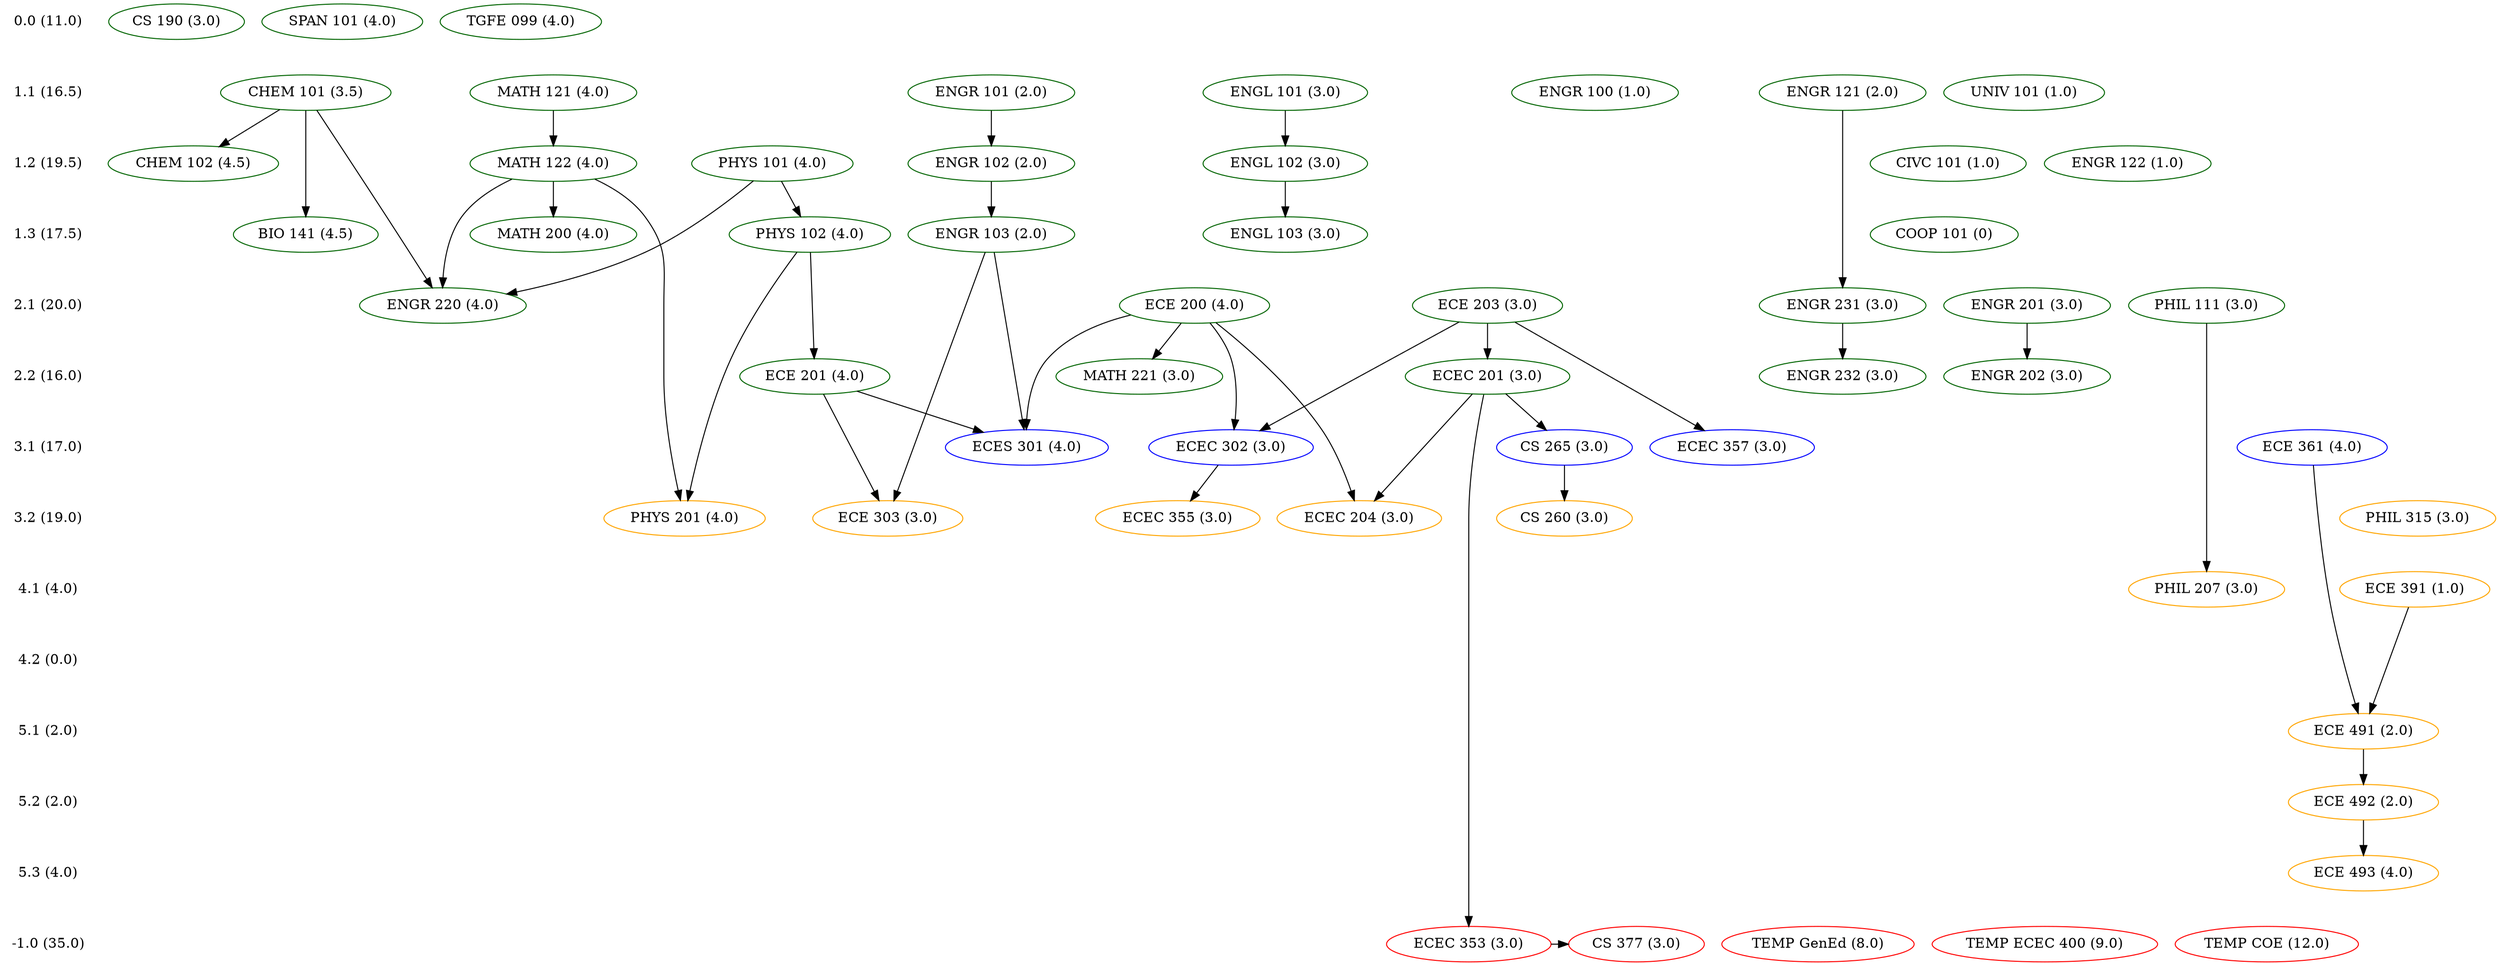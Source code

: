 digraph Classes {
	newrank=true
	0.0 [label="0.0 (11.0)" shape=plaintext]
	"CS 190" [label="CS 190 (3.0)" color=darkgreen]
	"SPAN 101" [label="SPAN 101 (4.0)" color=darkgreen]
	"TGFE 099" [label="TGFE 099 (4.0)" color=darkgreen]
	1.1 [label="1.1 (16.5)" shape=plaintext]
	0.0 -> 1.1 [style=invis]
	"CHEM 101" [label="CHEM 101 (3.5)" color=darkgreen]
	"ENGL 101" [label="ENGL 101 (3.0)" color=darkgreen]
	"ENGR 100" [label="ENGR 100 (1.0)" color=darkgreen]
	"ENGR 101" [label="ENGR 101 (2.0)" color=darkgreen]
	"ENGR 121" [label="ENGR 121 (2.0)" color=darkgreen]
	"MATH 121" [label="MATH 121 (4.0)" color=darkgreen]
	"UNIV 101" [label="UNIV 101 (1.0)" color=darkgreen]
	1.2 [label="1.2 (19.5)" shape=plaintext]
	1.1 -> 1.2 [style=invis]
	"CHEM 102" [label="CHEM 102 (4.5)" color=darkgreen]
	"CHEM 101" -> "CHEM 102"
	"CIVC 101" [label="CIVC 101 (1.0)" color=darkgreen]
	"ENGL 102" [label="ENGL 102 (3.0)" color=darkgreen]
	"ENGL 101" -> "ENGL 102"
	"ENGR 102" [label="ENGR 102 (2.0)" color=darkgreen]
	"ENGR 101" -> "ENGR 102"
	"ENGR 122" [label="ENGR 122 (1.0)" color=darkgreen]
	"MATH 122" [label="MATH 122 (4.0)" color=darkgreen]
	"MATH 121" -> "MATH 122"
	"PHYS 101" [label="PHYS 101 (4.0)" color=darkgreen]
	1.3 [label="1.3 (17.5)" shape=plaintext]
	1.2 -> 1.3 [style=invis]
	"BIO 141" [label="BIO 141 (4.5)" color=darkgreen]
	"CHEM 101" -> "BIO 141"
	"COOP 101" [label="COOP 101 (0)" color=darkgreen]
	"ENGL 103" [label="ENGL 103 (3.0)" color=darkgreen]
	"ENGL 102" -> "ENGL 103"
	"ENGR 103" [label="ENGR 103 (2.0)" color=darkgreen]
	"ENGR 102" -> "ENGR 103"
	"MATH 200" [label="MATH 200 (4.0)" color=darkgreen]
	"MATH 122" -> "MATH 200"
	"PHYS 102" [label="PHYS 102 (4.0)" color=darkgreen]
	"PHYS 101" -> "PHYS 102"
	2.1 [label="2.1 (20.0)" shape=plaintext]
	1.3 -> 2.1 [style=invis]
	"ECE 200" [label="ECE 200 (4.0)" color=darkgreen]
	"ECE 203" [label="ECE 203 (3.0)" color=darkgreen]
	"ENGR 201" [label="ENGR 201 (3.0)" color=darkgreen]
	"ENGR 220" [label="ENGR 220 (4.0)" color=darkgreen]
	"CHEM 101" -> "ENGR 220"
	"MATH 122" -> "ENGR 220"
	"PHYS 101" -> "ENGR 220"
	"ENGR 231" [label="ENGR 231 (3.0)" color=darkgreen]
	"ENGR 121" -> "ENGR 231"
	"PHIL 111" [label="PHIL 111 (3.0)" color=darkgreen]
	2.2 [label="2.2 (16.0)" shape=plaintext]
	2.1 -> 2.2 [style=invis]
	"ECE 201" [label="ECE 201 (4.0)" color=darkgreen]
	"PHYS 102" -> "ECE 201"
	"ECEC 201" [label="ECEC 201 (3.0)" color=darkgreen]
	"ECE 203" -> "ECEC 201"
	"ENGR 202" [label="ENGR 202 (3.0)" color=darkgreen]
	"ENGR 201" -> "ENGR 202"
	"ENGR 232" [label="ENGR 232 (3.0)" color=darkgreen]
	"ENGR 231" -> "ENGR 232"
	"MATH 221" [label="MATH 221 (3.0)" color=darkgreen]
	"ECE 200" -> "MATH 221"
	3.1 [label="3.1 (17.0)" shape=plaintext]
	2.2 -> 3.1 [style=invis]
	"CS 265" [label="CS 265 (3.0)" color=blue]
	"ECEC 201" -> "CS 265"
	"ECE 361" [label="ECE 361 (4.0)" color=blue]
	"ECEC 302" [label="ECEC 302 (3.0)" color=blue]
	"ECE 203" -> "ECEC 302"
	"ECE 200" -> "ECEC 302"
	"ECEC 357" [label="ECEC 357 (3.0)" color=blue]
	"ECE 203" -> "ECEC 357"
	"ECES 301" [label="ECES 301 (4.0)" color=blue]
	"ECE 200" -> "ECES 301"
	"ECE 201" -> "ECES 301"
	"ENGR 103" -> "ECES 301"
	3.2 [label="3.2 (19.0)" shape=plaintext]
	3.1 -> 3.2 [style=invis]
	"CS 260" [label="CS 260 (3.0)" color=orange]
	"CS 265" -> "CS 260"
	"ECE 303" [label="ECE 303 (3.0)" color=orange]
	"ECE 201" -> "ECE 303"
	"ENGR 103" -> "ECE 303"
	"ECEC 204" [label="ECEC 204 (3.0)" color=orange]
	"ECE 200" -> "ECEC 204"
	"ECEC 201" -> "ECEC 204"
	"ECEC 355" [label="ECEC 355 (3.0)" color=orange]
	"ECEC 302" -> "ECEC 355"
	"PHIL 315" [label="PHIL 315 (3.0)" color=orange]
	"PHYS 201" [label="PHYS 201 (4.0)" color=orange]
	"PHYS 102" -> "PHYS 201"
	"MATH 122" -> "PHYS 201"
	4.1 [label="4.1 (4.0)" shape=plaintext]
	3.2 -> 4.1 [style=invis]
	"ECE 391" [label="ECE 391 (1.0)" color=orange]
	"PHIL 207" [label="PHIL 207 (3.0)" color=orange]
	"PHIL 111" -> "PHIL 207"
	4.2 [label="4.2 (0.0)" shape=plaintext]
	4.1 -> 4.2 [style=invis]
	5.1 [label="5.1 (2.0)" shape=plaintext]
	4.2 -> 5.1 [style=invis]
	"ECE 491" [label="ECE 491 (2.0)" color=orange]
	"ECE 391" -> "ECE 491"
	"ECE 361" -> "ECE 491"
	5.2 [label="5.2 (2.0)" shape=plaintext]
	5.1 -> 5.2 [style=invis]
	"ECE 492" [label="ECE 492 (2.0)" color=orange]
	"ECE 491" -> "ECE 492"
	5.3 [label="5.3 (4.0)" shape=plaintext]
	5.2 -> 5.3 [style=invis]
	"ECE 493" [label="ECE 493 (4.0)" color=orange]
	"ECE 492" -> "ECE 493"
	-1.0 [label="-1.0 (35.0)" shape=plaintext]
	5.3 -> -1.0 [style=invis]
	"TEMP GenEd" [label="TEMP GenEd (8.0)" color=red]
	"TEMP ECEC 400" [label="TEMP ECEC 400 (9.0)" color=red]
	"TEMP COE" [label="TEMP COE (12.0)" color=red]
	"ECEC 353" [label="ECEC 353 (3.0)" color=red]
	"ECEC 201" -> "ECEC 353"
	"CS 377" [label="CS 377 (3.0)" color=red]
	"ECEC 353" -> "CS 377"
	{rank=same; "0.0" "CS 190" "SPAN 101" "TGFE 099"}
	{rank=same; "1.1" "CHEM 101" "ENGL 101" "ENGR 100" "ENGR 101" "ENGR 121" "MATH 121" "UNIV 101"}
	{rank=same; "1.2" "CHEM 102" "CIVC 101" "ENGL 102" "ENGR 102" "ENGR 122" "MATH 122" "PHYS 101"}
	{rank=same; "1.3" "BIO 141" "COOP 101" "ENGL 103" "ENGR 103" "MATH 200" "PHYS 102"}
	{rank=same; "2.1" "ECE 200" "ECE 203" "ENGR 201" "ENGR 220" "ENGR 231" "PHIL 111"}
	{rank=same; "2.2" "ECE 201" "ECEC 201" "ENGR 202" "ENGR 232" "MATH 221"}
	{rank=same; "3.1" "CS 265" "ECE 361" "ECEC 302" "ECEC 357" "ECES 301"}
	{rank=same; "3.2" "CS 260" "ECE 303" "ECEC 204" "ECEC 355" "PHIL 315" "PHYS 201"}
	{rank=same; "4.1" "ECE 391" "PHIL 207"}
	{rank=same; "4.2" }
	{rank=same; "5.1" "ECE 491"}
	{rank=same; "5.2" "ECE 492"}
	{rank=same; "5.3" "ECE 493"}
	{rank=same; "-1.0" "TEMP GenEd" "TEMP ECEC 400" "TEMP COE" "ECEC 353" "CS 377"}
}
